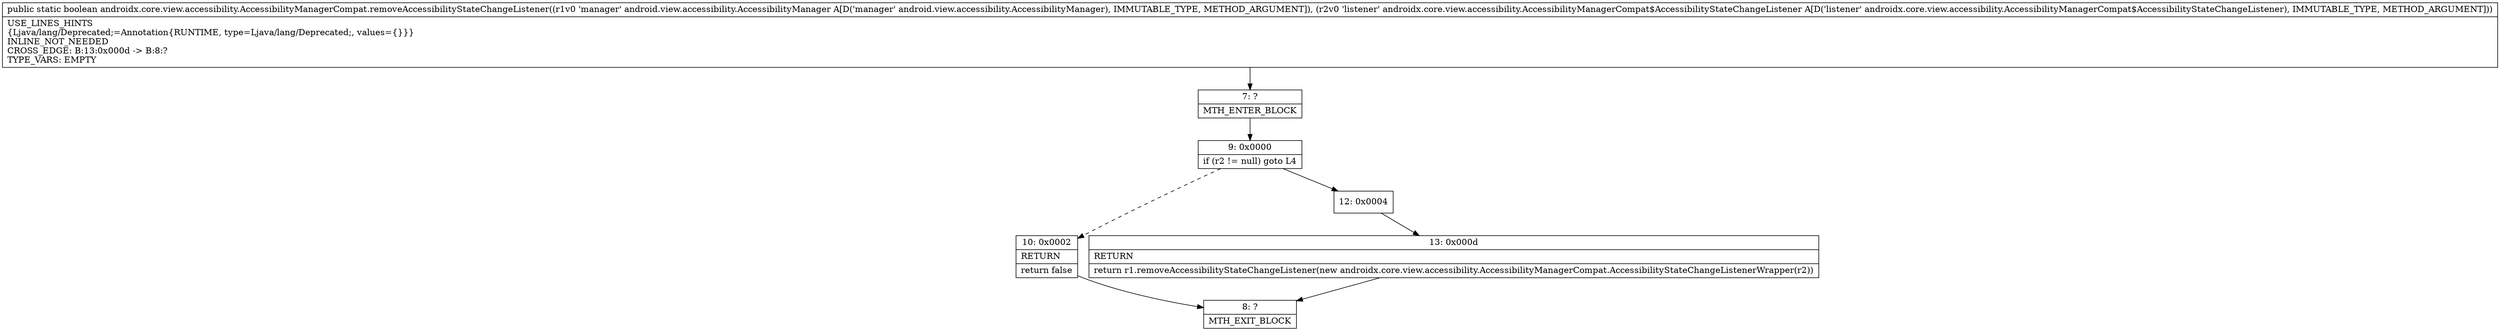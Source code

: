 digraph "CFG forandroidx.core.view.accessibility.AccessibilityManagerCompat.removeAccessibilityStateChangeListener(Landroid\/view\/accessibility\/AccessibilityManager;Landroidx\/core\/view\/accessibility\/AccessibilityManagerCompat$AccessibilityStateChangeListener;)Z" {
Node_7 [shape=record,label="{7\:\ ?|MTH_ENTER_BLOCK\l}"];
Node_9 [shape=record,label="{9\:\ 0x0000|if (r2 != null) goto L4\l}"];
Node_10 [shape=record,label="{10\:\ 0x0002|RETURN\l|return false\l}"];
Node_8 [shape=record,label="{8\:\ ?|MTH_EXIT_BLOCK\l}"];
Node_12 [shape=record,label="{12\:\ 0x0004}"];
Node_13 [shape=record,label="{13\:\ 0x000d|RETURN\l|return r1.removeAccessibilityStateChangeListener(new androidx.core.view.accessibility.AccessibilityManagerCompat.AccessibilityStateChangeListenerWrapper(r2))\l}"];
MethodNode[shape=record,label="{public static boolean androidx.core.view.accessibility.AccessibilityManagerCompat.removeAccessibilityStateChangeListener((r1v0 'manager' android.view.accessibility.AccessibilityManager A[D('manager' android.view.accessibility.AccessibilityManager), IMMUTABLE_TYPE, METHOD_ARGUMENT]), (r2v0 'listener' androidx.core.view.accessibility.AccessibilityManagerCompat$AccessibilityStateChangeListener A[D('listener' androidx.core.view.accessibility.AccessibilityManagerCompat$AccessibilityStateChangeListener), IMMUTABLE_TYPE, METHOD_ARGUMENT]))  | USE_LINES_HINTS\l\{Ljava\/lang\/Deprecated;=Annotation\{RUNTIME, type=Ljava\/lang\/Deprecated;, values=\{\}\}\}\lINLINE_NOT_NEEDED\lCROSS_EDGE: B:13:0x000d \-\> B:8:?\lTYPE_VARS: EMPTY\l}"];
MethodNode -> Node_7;Node_7 -> Node_9;
Node_9 -> Node_10[style=dashed];
Node_9 -> Node_12;
Node_10 -> Node_8;
Node_12 -> Node_13;
Node_13 -> Node_8;
}

